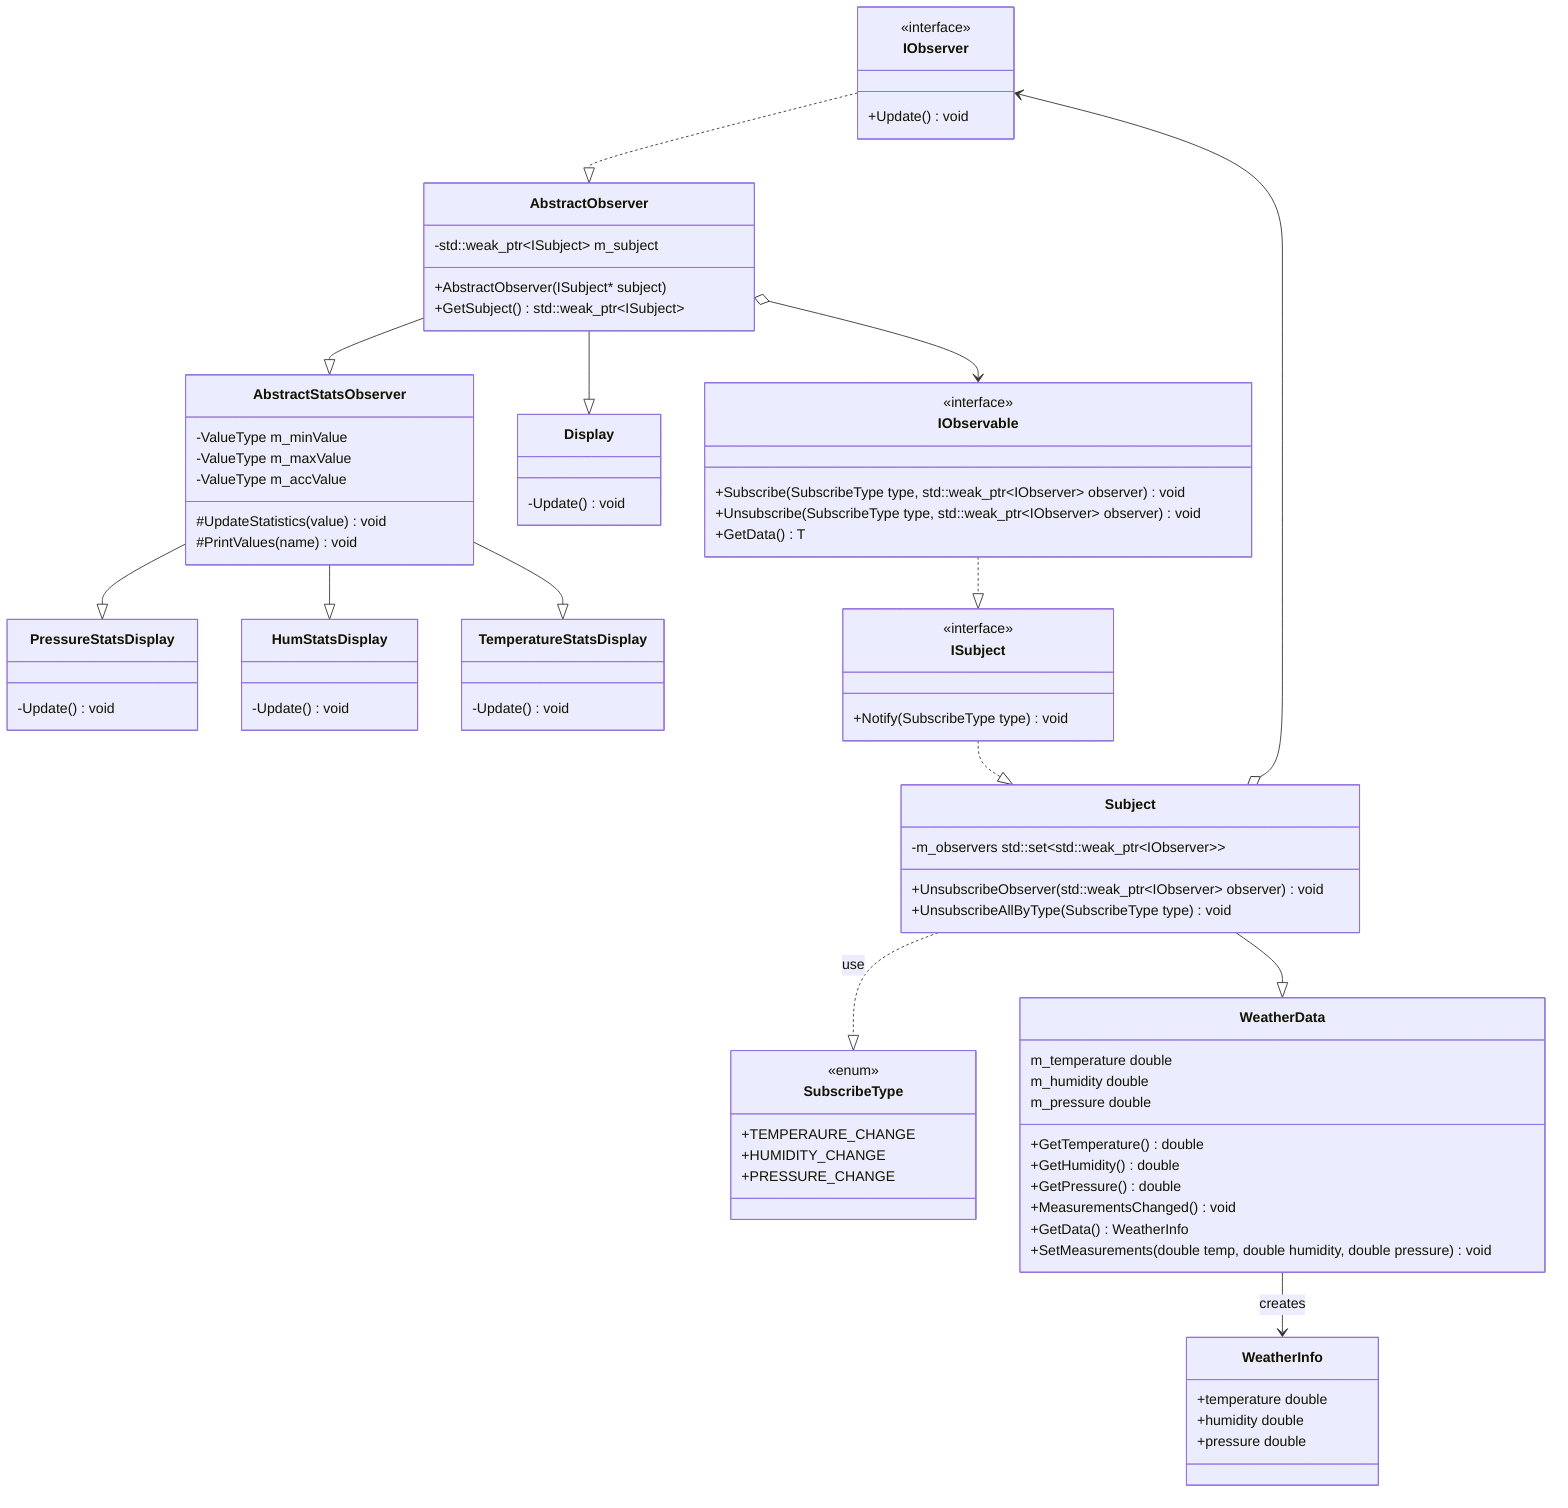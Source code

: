 classDiagram
  direction TB

  class SubscribeType {
    <<enum>>
    +TEMPERAURE_CHANGE
    +HUMIDITY_CHANGE
    +PRESSURE_CHANGE
  }

  class IObserver {
    <<interface>>
    +Update() void
  }

  class AbstractObserver {
    +AbstractObserver(ISubject* subject)
    +GetSubject() std::weak_ptr~ISubject~
    -std::weak_ptr~ISubject~ m_subject
  }

  class AbstractStatsObserver {
    #UpdateStatistics(value) void
    #PrintValues(name) void
    -ValueType m_minValue
    -ValueType m_maxValue
    -ValueType m_accValue
  }

  class Display {
    -Update() void
  }

  class PressureStatsDisplay {
    -Update() void
  }
  class HumStatsDisplay {
    -Update() void
  }

  class TemperatureStatsDisplay {
    -Update() void
  }

  IObserver ..|> AbstractObserver
  AbstractObserver --|> AbstractStatsObserver
  AbstractObserver --|> Display
  AbstractStatsObserver --|> PressureStatsDisplay
  AbstractStatsObserver --|> HumStatsDisplay
  AbstractStatsObserver --|> TemperatureStatsDisplay

  AbstractObserver o--> IObservable

  class IObservable {
    <<interface>>

    +Subscribe(SubscribeType type, std::weak_ptr~IObserver~ observer) void
    +Unsubscribe(SubscribeType type, std::weak_ptr~IObserver~ observer) void
    +GetData() T
  }

  class ISubject {
    <<interface>>
    +Notify(SubscribeType type) void
  }

  class Subject {
    +UnsubscribeObserver(std::weak_ptr~IObserver~ observer) void
    +UnsubscribeAllByType(SubscribeType type) void

    -m_observers std::set~std::weak_ptr~IObserver~~
  }

  class WeatherData {
    +GetTemperature() double
    +GetHumidity() double
    +GetPressure() double
    +MeasurementsChanged() void
    +GetData() WeatherInfo

    +SetMeasurements(double temp, double humidity, double pressure) void

    m_temperature double 
    m_humidity double 
    m_pressure double 
  }

  IObservable ..|> ISubject
  ISubject ..|> Subject
  Subject ..|> SubscribeType : use
  Subject --|> WeatherData

  Subject o--> IObserver
  WeatherData --> WeatherInfo : creates

  class WeatherInfo {
    +temperature double 
    +humidity double 
    +pressure double 
  }